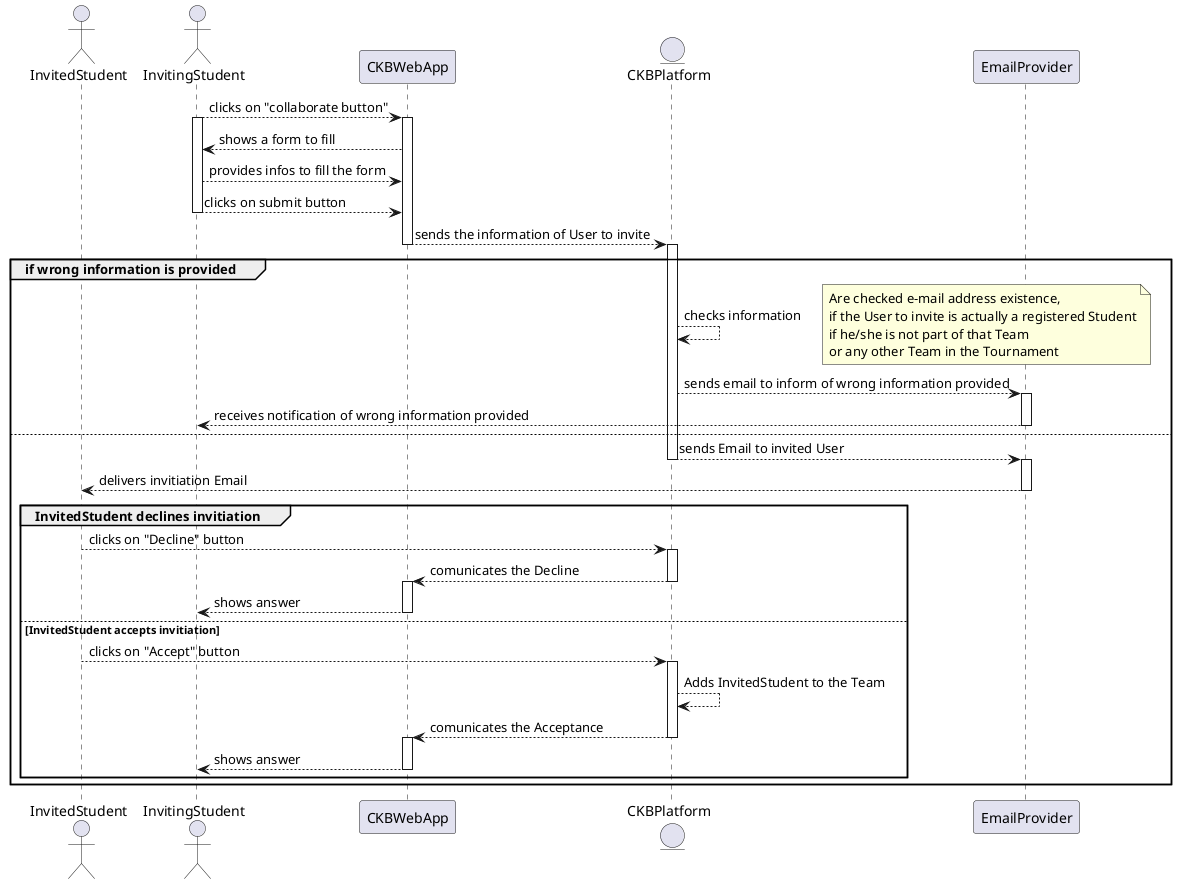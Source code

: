 @startuml
actor InvitedStudent as UB
actor InvitingStudent as UA
participant CKBWebApp as A
entity CKBPlatform as P
participant EmailProvider as E

UA--->A: clicks on "collaborate button"
activate UA
activate A
UA<---A: shows a form to fill 
UA--->A: provides infos to fill the form
UA--->A: clicks on submit button
deactivate UA
A---->P: sends the information of User to invite
deactivate A
group if wrong information is provided
    activate P
    P-->P: checks information
        note right
        Are checked e-mail address existence,
        if the User to invite is actually a registered Student
        if he/she is not part of that Team 
        or any other Team in the Tournament
    end note
    P-->E: sends email to inform of wrong information provided
    activate E
    E-->UA: receives notification of wrong information provided
    deactivate E
else
P---->E: sends Email to invited User
deactivate P
activate E
E---->UB: delivers invitiation Email
deactivate E
group InvitedStudent declines invitiation
    UB--->P: clicks on "Decline" button
    activate P
    P---->A: comunicates the Decline
    deactivate P
    activate A
    A---->UA: shows answer 
    deactivate A
else InvitedStudent accepts invitiation
    UB--->P: clicks on "Accept" button
    activate P
    P--->P: Adds InvitedStudent to the Team
    P---->A: comunicates the Acceptance
    deactivate P
    activate A
    A---->UA: shows answer
    deactivate A
end 
end 
@enduml